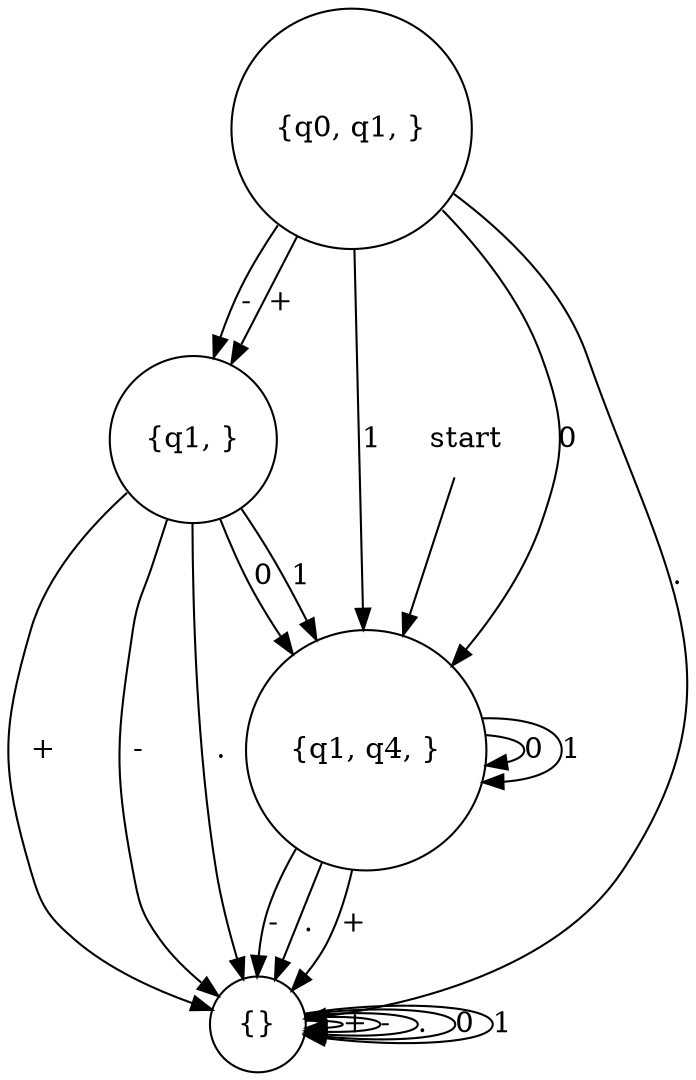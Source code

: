 digraph automaton {
    node [shape=none]; start;
    node [shape=circle];
    start -> "{q1, q4, }";
    "{}" -> "{}" [label="+"];
    "{}" -> "{}" [label="-"];
    "{}" -> "{}" [label="."];
    "{}" -> "{}" [label="0"];
    "{}" -> "{}" [label="1"];
    "{q1, }" -> "{}" [label="+"];
    "{q1, }" -> "{}" [label="-"];
    "{q1, }" -> "{}" [label="."];
    "{q1, }" -> "{q1, q4, }" [label="0"];
    "{q1, }" -> "{q1, q4, }" [label="1"];
    "{q0, q1, }" -> "{q1, }" [label="+"];
    "{q0, q1, }" -> "{q1, }" [label="-"];
    "{q0, q1, }" -> "{}" [label="."];
    "{q0, q1, }" -> "{q1, q4, }" [label="0"];
    "{q0, q1, }" -> "{q1, q4, }" [label="1"];
    "{q1, q4, }" -> "{}" [label="+"];
    "{q1, q4, }" -> "{}" [label="-"];
    "{q1, q4, }" -> "{}" [label="."];
    "{q1, q4, }" -> "{q1, q4, }" [label="0"];
    "{q1, q4, }" -> "{q1, q4, }" [label="1"];
}

